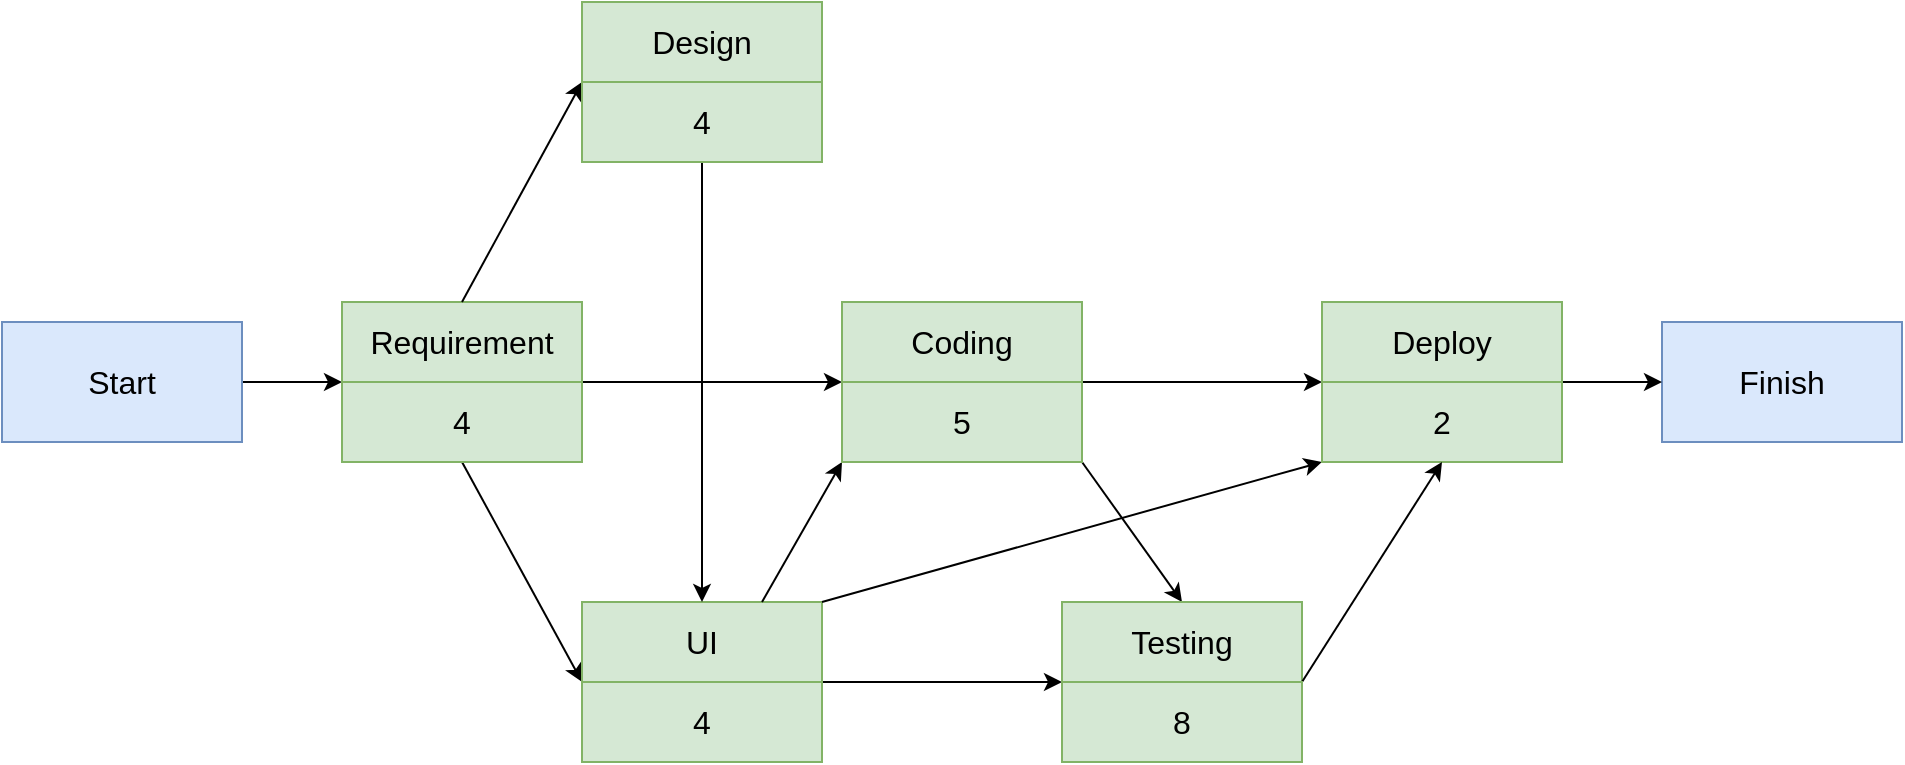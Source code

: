 <mxfile>
    <diagram id="PbBKKmRlSDLqodlBYsaH" name="Page-1">
        <mxGraphModel dx="1072" dy="1567" grid="1" gridSize="10" guides="1" tooltips="1" connect="1" arrows="1" fold="1" page="1" pageScale="1" pageWidth="850" pageHeight="1100" math="0" shadow="0">
            <root>
                <mxCell id="0"/>
                <mxCell id="1" parent="0"/>
                <mxCell id="19" style="edgeStyle=none;html=1;exitX=1;exitY=0.5;exitDx=0;exitDy=0;entryX=0;entryY=0;entryDx=0;entryDy=0;fontSize=16;" parent="1" source="3" target="6" edge="1">
                    <mxGeometry relative="1" as="geometry"/>
                </mxCell>
                <mxCell id="3" value="Start" style="whiteSpace=wrap;html=1;fillColor=#dae8fc;strokeColor=#6c8ebf;fontSize=16;" parent="1" vertex="1">
                    <mxGeometry x="150" y="150" width="120" height="60" as="geometry"/>
                </mxCell>
                <mxCell id="4" value="Finish" style="whiteSpace=wrap;html=1;fillColor=#dae8fc;strokeColor=#6c8ebf;fontSize=16;" parent="1" vertex="1">
                    <mxGeometry x="980" y="150" width="120" height="60" as="geometry"/>
                </mxCell>
                <mxCell id="29" style="edgeStyle=none;html=1;exitX=1;exitY=1;exitDx=0;exitDy=0;entryX=0;entryY=0;entryDx=0;entryDy=0;fontSize=16;" parent="1" source="5" target="12" edge="1">
                    <mxGeometry relative="1" as="geometry"/>
                </mxCell>
                <mxCell id="5" value="Requirement" style="whiteSpace=wrap;html=1;fillColor=#d5e8d4;strokeColor=#82b366;fontSize=16;" parent="1" vertex="1">
                    <mxGeometry x="320" y="140" width="120" height="40" as="geometry"/>
                </mxCell>
                <mxCell id="21" style="edgeStyle=none;html=1;exitX=0.5;exitY=1;exitDx=0;exitDy=0;entryX=0;entryY=0;entryDx=0;entryDy=0;fontSize=16;" parent="1" source="6" target="10" edge="1">
                    <mxGeometry relative="1" as="geometry"/>
                </mxCell>
                <mxCell id="28" style="edgeStyle=none;html=1;entryX=0;entryY=0;entryDx=0;entryDy=0;fontSize=16;exitX=0.5;exitY=0;exitDx=0;exitDy=0;" parent="1" source="5" target="14" edge="1">
                    <mxGeometry relative="1" as="geometry"/>
                </mxCell>
                <mxCell id="6" value="4" style="whiteSpace=wrap;html=1;fillColor=#d5e8d4;strokeColor=#82b366;fontSize=16;" parent="1" vertex="1">
                    <mxGeometry x="320" y="180" width="120" height="40" as="geometry"/>
                </mxCell>
                <mxCell id="9" value="UI" style="whiteSpace=wrap;html=1;fillColor=#d5e8d4;strokeColor=#82b366;fontSize=16;" parent="1" vertex="1">
                    <mxGeometry x="440" y="290" width="120" height="40" as="geometry"/>
                </mxCell>
                <mxCell id="23" style="edgeStyle=none;html=1;exitX=0.75;exitY=0;exitDx=0;exitDy=0;entryX=0;entryY=1;entryDx=0;entryDy=0;fontSize=16;" parent="1" source="9" target="12" edge="1">
                    <mxGeometry relative="1" as="geometry"/>
                </mxCell>
                <mxCell id="24" style="edgeStyle=none;html=1;exitX=1;exitY=0;exitDx=0;exitDy=0;entryX=0;entryY=0;entryDx=0;entryDy=0;fontSize=16;" parent="1" source="10" target="18" edge="1">
                    <mxGeometry relative="1" as="geometry"/>
                </mxCell>
                <mxCell id="31" style="edgeStyle=none;html=1;exitX=1;exitY=0;exitDx=0;exitDy=0;entryX=0;entryY=1;entryDx=0;entryDy=0;fontSize=16;" parent="1" source="9" target="16" edge="1">
                    <mxGeometry relative="1" as="geometry"/>
                </mxCell>
                <mxCell id="10" value="4" style="whiteSpace=wrap;html=1;fillColor=#d5e8d4;strokeColor=#82b366;fontSize=16;" parent="1" vertex="1">
                    <mxGeometry x="440" y="330" width="120" height="40" as="geometry"/>
                </mxCell>
                <mxCell id="11" value="Coding" style="whiteSpace=wrap;html=1;fillColor=#d5e8d4;strokeColor=#82b366;fontSize=16;" parent="1" vertex="1">
                    <mxGeometry x="570" y="140" width="120" height="40" as="geometry"/>
                </mxCell>
                <mxCell id="25" style="edgeStyle=none;html=1;exitX=1;exitY=0;exitDx=0;exitDy=0;entryX=0;entryY=1;entryDx=0;entryDy=0;fontSize=16;" parent="1" source="12" target="15" edge="1">
                    <mxGeometry relative="1" as="geometry"/>
                </mxCell>
                <mxCell id="30" style="edgeStyle=none;html=1;fontSize=16;entryX=0.5;entryY=0;entryDx=0;entryDy=0;exitX=1;exitY=1;exitDx=0;exitDy=0;" parent="1" source="12" target="17" edge="1">
                    <mxGeometry relative="1" as="geometry"/>
                </mxCell>
                <mxCell id="12" value="5" style="whiteSpace=wrap;html=1;fillColor=#d5e8d4;strokeColor=#82b366;fontSize=16;" parent="1" vertex="1">
                    <mxGeometry x="570" y="180" width="120" height="40" as="geometry"/>
                </mxCell>
                <mxCell id="22" style="edgeStyle=none;html=1;exitX=0.5;exitY=1;exitDx=0;exitDy=0;fontSize=16;" parent="1" source="14" target="9" edge="1">
                    <mxGeometry relative="1" as="geometry"/>
                </mxCell>
                <mxCell id="13" value="Design" style="whiteSpace=wrap;html=1;fillColor=#d5e8d4;strokeColor=#82b366;fontSize=16;" parent="1" vertex="1">
                    <mxGeometry x="440" y="-10" width="120" height="40" as="geometry"/>
                </mxCell>
                <mxCell id="14" value="4" style="whiteSpace=wrap;html=1;fillColor=#d5e8d4;strokeColor=#82b366;fontSize=16;" parent="1" vertex="1">
                    <mxGeometry x="440" y="30" width="120" height="40" as="geometry"/>
                </mxCell>
                <mxCell id="15" value="Deploy" style="whiteSpace=wrap;html=1;fillColor=#d5e8d4;strokeColor=#82b366;fontSize=16;" parent="1" vertex="1">
                    <mxGeometry x="810" y="140" width="120" height="40" as="geometry"/>
                </mxCell>
                <mxCell id="27" style="edgeStyle=none;html=1;exitX=1;exitY=0;exitDx=0;exitDy=0;entryX=0;entryY=0.5;entryDx=0;entryDy=0;fontSize=16;" parent="1" source="16" target="4" edge="1">
                    <mxGeometry relative="1" as="geometry"/>
                </mxCell>
                <mxCell id="16" value="2" style="whiteSpace=wrap;html=1;fillColor=#d5e8d4;strokeColor=#82b366;fontSize=16;" parent="1" vertex="1">
                    <mxGeometry x="810" y="180" width="120" height="40" as="geometry"/>
                </mxCell>
                <mxCell id="17" value="Testing" style="whiteSpace=wrap;html=1;fillColor=#d5e8d4;strokeColor=#82b366;fontSize=16;" parent="1" vertex="1">
                    <mxGeometry x="680" y="290" width="120" height="40" as="geometry"/>
                </mxCell>
                <mxCell id="26" style="edgeStyle=none;html=1;exitX=1;exitY=0;exitDx=0;exitDy=0;fontSize=16;entryX=0.5;entryY=1;entryDx=0;entryDy=0;" parent="1" source="18" target="16" edge="1">
                    <mxGeometry relative="1" as="geometry">
                        <mxPoint x="880" y="180" as="targetPoint"/>
                    </mxGeometry>
                </mxCell>
                <mxCell id="18" value="8" style="whiteSpace=wrap;html=1;fillColor=#d5e8d4;strokeColor=#82b366;fontSize=16;" parent="1" vertex="1">
                    <mxGeometry x="680" y="330" width="120" height="40" as="geometry"/>
                </mxCell>
            </root>
        </mxGraphModel>
    </diagram>
</mxfile>
